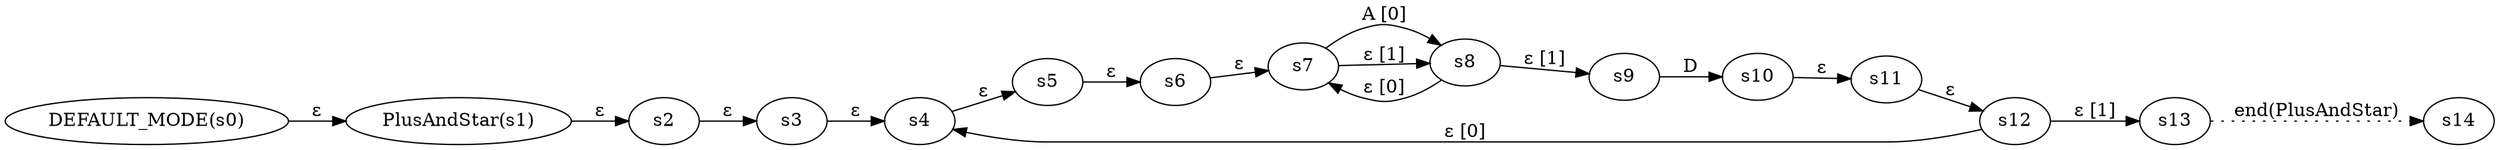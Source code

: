digraph ATN {
  rankdir=LR;

  "DEFAULT_MODE(s0)" -> "PlusAndStar(s1)" [label=ε]
  "PlusAndStar(s1)" -> s2 [label=ε]
  s2 -> s3 [label=ε]
  s3 -> s4 [label=ε]
  s4 -> s5 [label=ε]
  s5 -> s6 [label=ε]
  s6 -> s7 [label=ε]
  s7 -> s8 [label="A [0]"]
  s8 -> s7 [label="ε [0]"]
  s8 -> s9 [label="ε [1]"]
  s9 -> s10 [label=D]
  s10 -> s11 [label=ε]
  s11 -> s12 [label=ε]
  s12 -> s4 [label="ε [0]"]
  s12 -> s13 [label="ε [1]"]
  s13 -> s14 [label="end(PlusAndStar)", style=dotted]
  s7 -> s8 [label="ε [1]"]
}